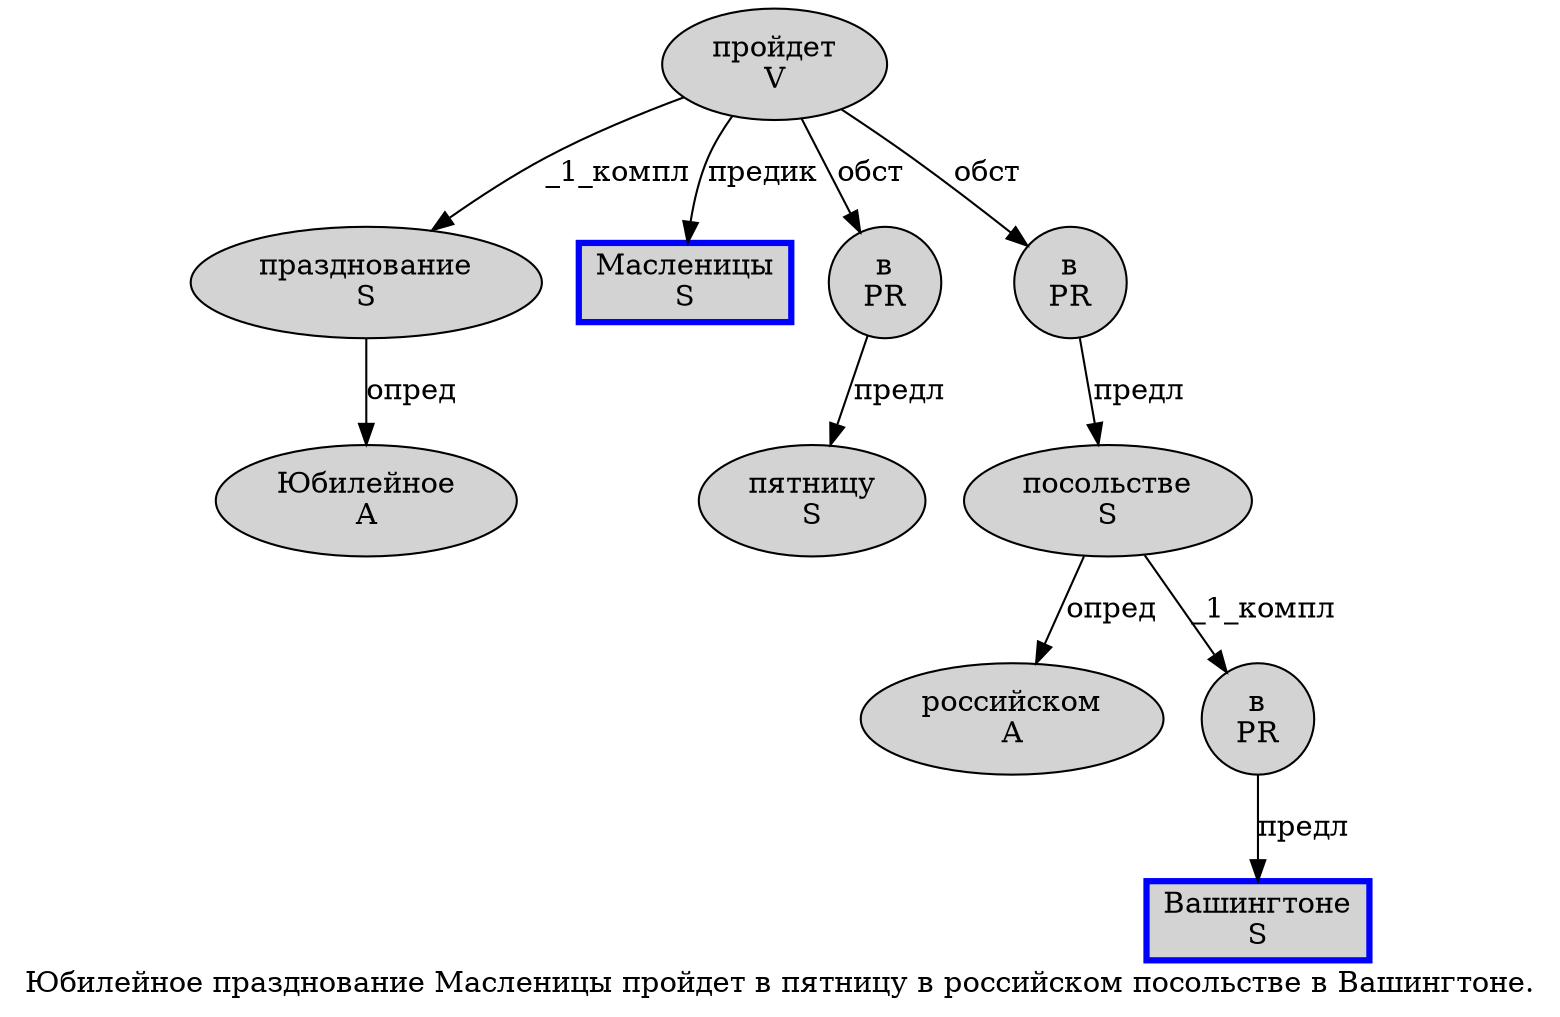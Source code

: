 digraph SENTENCE_1222 {
	graph [label="Юбилейное празднование Масленицы пройдет в пятницу в российском посольстве в Вашингтоне."]
	node [style=filled]
		0 [label="Юбилейное
A" color="" fillcolor=lightgray penwidth=1 shape=ellipse]
		1 [label="празднование
S" color="" fillcolor=lightgray penwidth=1 shape=ellipse]
		2 [label="Масленицы
S" color=blue fillcolor=lightgray penwidth=3 shape=box]
		3 [label="пройдет
V" color="" fillcolor=lightgray penwidth=1 shape=ellipse]
		4 [label="в
PR" color="" fillcolor=lightgray penwidth=1 shape=ellipse]
		5 [label="пятницу
S" color="" fillcolor=lightgray penwidth=1 shape=ellipse]
		6 [label="в
PR" color="" fillcolor=lightgray penwidth=1 shape=ellipse]
		7 [label="российском
A" color="" fillcolor=lightgray penwidth=1 shape=ellipse]
		8 [label="посольстве
S" color="" fillcolor=lightgray penwidth=1 shape=ellipse]
		9 [label="в
PR" color="" fillcolor=lightgray penwidth=1 shape=ellipse]
		10 [label="Вашингтоне
S" color=blue fillcolor=lightgray penwidth=3 shape=box]
			9 -> 10 [label="предл"]
			6 -> 8 [label="предл"]
			4 -> 5 [label="предл"]
			3 -> 1 [label="_1_компл"]
			3 -> 2 [label="предик"]
			3 -> 4 [label="обст"]
			3 -> 6 [label="обст"]
			8 -> 7 [label="опред"]
			8 -> 9 [label="_1_компл"]
			1 -> 0 [label="опред"]
}